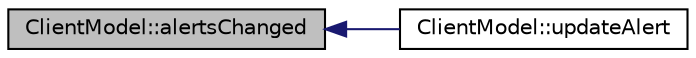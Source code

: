 digraph "ClientModel::alertsChanged"
{
  edge [fontname="Helvetica",fontsize="10",labelfontname="Helvetica",labelfontsize="10"];
  node [fontname="Helvetica",fontsize="10",shape=record];
  rankdir="LR";
  Node149 [label="ClientModel::alertsChanged",height=0.2,width=0.4,color="black", fillcolor="grey75", style="filled", fontcolor="black"];
  Node149 -> Node150 [dir="back",color="midnightblue",fontsize="10",style="solid",fontname="Helvetica"];
  Node150 [label="ClientModel::updateAlert",height=0.2,width=0.4,color="black", fillcolor="white", style="filled",URL="$df/d25/class_client_model.html#a16758b18ded91ceba202d6023cad4b51"];
}
